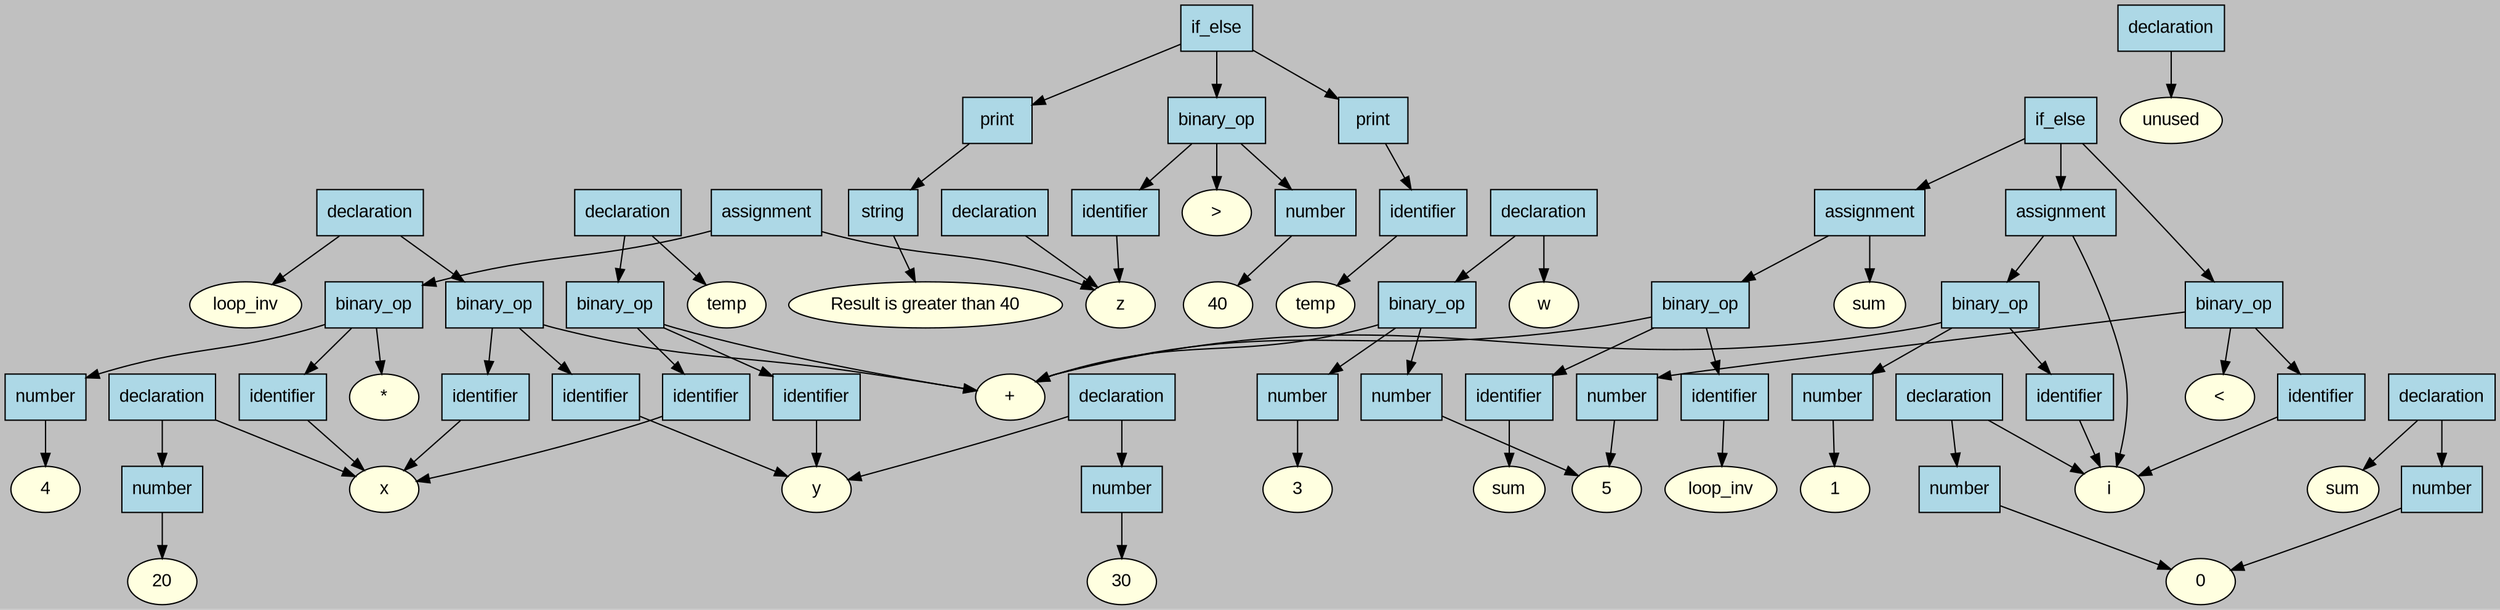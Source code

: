 digraph AST {
    graph [bgcolor=gray];
    node [shape=rectangle, style=filled, fillcolor=lightblue, fontcolor=black, fontsize=14, fontname="Arial"];
    edge [color=black];


    1689713079680 [label="declaration"];
    140715180148008 [label="x", shape=ellipse, fillcolor=lightyellow];
    1689713079680 -> 140715180148008;
    1689713079488 [label="number"];
    1689713079680 -> 1689713079488;
    140715180084248 [label="20", shape=ellipse, fillcolor=lightyellow];
    1689713079488 -> 140715180084248;
    1689713079552 [label="declaration"];
    140715180148056 [label="y", shape=ellipse, fillcolor=lightyellow];
    1689713079552 -> 140715180148056;
    1689713079424 [label="number"];
    1689713079552 -> 1689713079424;
    140715180084568 [label="30", shape=ellipse, fillcolor=lightyellow];
    1689713079424 -> 140715180084568;
    1689713079360 [label="declaration"];
    140715180148104 [label="z", shape=ellipse, fillcolor=lightyellow];
    1689713079360 -> 140715180148104;
    1689713078336 [label="declaration"];
    140715180147960 [label="w", shape=ellipse, fillcolor=lightyellow];
    1689713078336 -> 140715180147960;
    1689712765792 [label="binary_op"];
    1689713078336 -> 1689712765792;
    140715180144312 [label="+", shape=ellipse, fillcolor=lightyellow];
    1689712765792 -> 140715180144312;
    1689713079296 [label="number"];
    1689712765792 -> 1689713079296;
    140715180083704 [label="3", shape=ellipse, fillcolor=lightyellow];
    1689713079296 -> 140715180083704;
    1689713079232 [label="number"];
    1689712765792 -> 1689713079232;
    140715180083768 [label="5", shape=ellipse, fillcolor=lightyellow];
    1689713079232 -> 140715180083768;
    1689713079168 [label="declaration"];
    1689712800560 [label="unused", shape=ellipse, fillcolor=lightyellow];
    1689713079168 -> 1689712800560;
    1689713078208 [label="assignment"];
    140715180148104 [label="z", shape=ellipse, fillcolor=lightyellow];
    1689713078208 -> 140715180148104;
    1689712765872 [label="binary_op"];
    1689713078208 -> 1689712765872;
    140715180144264 [label="*", shape=ellipse, fillcolor=lightyellow];
    1689712765872 -> 140715180144264;
    1689713079104 [label="identifier"];
    1689712765872 -> 1689713079104;
    140715180148008 [label="x", shape=ellipse, fillcolor=lightyellow];
    1689713079104 -> 140715180148008;
    1689713079808 [label="number"];
    1689712765872 -> 1689713079808;
    140715180083736 [label="4", shape=ellipse, fillcolor=lightyellow];
    1689713079808 -> 140715180083736;
    1689713081600 [label="declaration"];
    140715180147288 [label="i", shape=ellipse, fillcolor=lightyellow];
    1689713081600 -> 140715180147288;
    1689713079936 [label="number"];
    1689713081600 -> 1689713079936;
    140715180083608 [label="0", shape=ellipse, fillcolor=lightyellow];
    1689713079936 -> 140715180083608;
    1689713081728 [label="declaration"];
    1689712800656 [label="sum", shape=ellipse, fillcolor=lightyellow];
    1689713081728 -> 1689712800656;
    1689713079872 [label="number"];
    1689713081728 -> 1689713079872;
    140715180083608 [label="0", shape=ellipse, fillcolor=lightyellow];
    1689713079872 -> 140715180083608;
    1689713081856 [label="declaration"];
    1689712916848 [label="loop_inv", shape=ellipse, fillcolor=lightyellow];
    1689713081856 -> 1689712916848;
    1689712766512 [label="binary_op"];
    1689713081856 -> 1689712766512;
    140715180144312 [label="+", shape=ellipse, fillcolor=lightyellow];
    1689712766512 -> 140715180144312;
    1689713079040 [label="identifier"];
    1689712766512 -> 1689713079040;
    140715180148008 [label="x", shape=ellipse, fillcolor=lightyellow];
    1689713079040 -> 140715180148008;
    1689713080000 [label="identifier"];
    1689712766512 -> 1689713080000;
    140715180148056 [label="y", shape=ellipse, fillcolor=lightyellow];
    1689713080000 -> 140715180148056;
    1689713081984 [label="declaration"];
    1689712801040 [label="temp", shape=ellipse, fillcolor=lightyellow];
    1689713081984 -> 1689712801040;
    1689712766432 [label="binary_op"];
    1689713081984 -> 1689712766432;
    140715180144312 [label="+", shape=ellipse, fillcolor=lightyellow];
    1689712766432 -> 140715180144312;
    1689713080064 [label="identifier"];
    1689712766432 -> 1689713080064;
    140715180148008 [label="x", shape=ellipse, fillcolor=lightyellow];
    1689713080064 -> 140715180148008;
    1689713080128 [label="identifier"];
    1689712766432 -> 1689713080128;
    140715180148056 [label="y", shape=ellipse, fillcolor=lightyellow];
    1689713080128 -> 140715180148056;
    1689712766112 [label="if_else"];
    1689712766352 [label="binary_op"];
    1689712766112 -> 1689712766352;
    140715180145128 [label="<", shape=ellipse, fillcolor=lightyellow];
    1689712766352 -> 140715180145128;
    1689713080192 [label="identifier"];
    1689712766352 -> 1689713080192;
    140715180147288 [label="i", shape=ellipse, fillcolor=lightyellow];
    1689713080192 -> 140715180147288;
    1689713080256 [label="number"];
    1689712766352 -> 1689713080256;
    140715180083768 [label="5", shape=ellipse, fillcolor=lightyellow];
    1689713080256 -> 140715180083768;
    1689712917504 [label="assignment"];
    1689712766112 -> 1689712917504;
    1689712800896 [label="sum", shape=ellipse, fillcolor=lightyellow];
    1689712917504 -> 1689712800896;
    1689712766272 [label="binary_op"];
    1689712917504 -> 1689712766272;
    140715180144312 [label="+", shape=ellipse, fillcolor=lightyellow];
    1689712766272 -> 140715180144312;
    1689713080320 [label="identifier"];
    1689712766272 -> 1689713080320;
    1689712801232 [label="sum", shape=ellipse, fillcolor=lightyellow];
    1689713080320 -> 1689712801232;
    1689713080384 [label="identifier"];
    1689712766272 -> 1689713080384;
    1689712916976 [label="loop_inv", shape=ellipse, fillcolor=lightyellow];
    1689713080384 -> 1689712916976;
    1689712917248 [label="assignment"];
    1689712766112 -> 1689712917248;
    140715180147288 [label="i", shape=ellipse, fillcolor=lightyellow];
    1689712917248 -> 140715180147288;
    1689712766192 [label="binary_op"];
    1689712917248 -> 1689712766192;
    140715180144312 [label="+", shape=ellipse, fillcolor=lightyellow];
    1689712766192 -> 140715180144312;
    1689713075776 [label="identifier"];
    1689712766192 -> 1689713075776;
    140715180147288 [label="i", shape=ellipse, fillcolor=lightyellow];
    1689713075776 -> 140715180147288;
    1689713075712 [label="number"];
    1689712766192 -> 1689713075712;
    140715180083640 [label="1", shape=ellipse, fillcolor=lightyellow];
    1689713075712 -> 140715180083640;
    1689712765952 [label="if_else"];
    1689712766032 [label="binary_op"];
    1689712765952 -> 1689712766032;
    140715180145224 [label=">", shape=ellipse, fillcolor=lightyellow];
    1689712766032 -> 140715180145224;
    1689713078976 [label="identifier"];
    1689712766032 -> 1689713078976;
    140715180148104 [label="z", shape=ellipse, fillcolor=lightyellow];
    1689713078976 -> 140715180148104;
    1689713078912 [label="number"];
    1689712766032 -> 1689713078912;
    140715180084888 [label="40", shape=ellipse, fillcolor=lightyellow];
    1689713078912 -> 140715180084888;
    1689713078784 [label="print"];
    1689712765952 -> 1689713078784;
    1689713078848 [label="string"];
    1689713078784 -> 1689713078848;
    1689712769216 [label="Result is greater than 40", shape=ellipse, fillcolor=lightyellow];
    1689713078848 -> 1689712769216;
    1689713078656 [label="print"];
    1689712765952 -> 1689713078656;
    1689713078720 [label="identifier"];
    1689713078656 -> 1689713078720;
    1689712801184 [label="temp", shape=ellipse, fillcolor=lightyellow];
    1689713078720 -> 1689712801184;
}